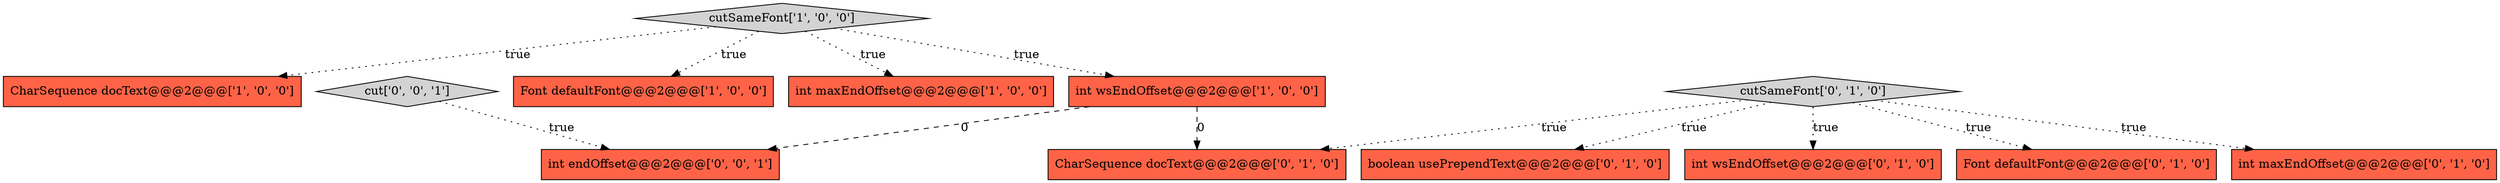 digraph {
2 [style = filled, label = "CharSequence docText@@@2@@@['1', '0', '0']", fillcolor = tomato, shape = box image = "AAA0AAABBB1BBB"];
9 [style = filled, label = "Font defaultFont@@@2@@@['0', '1', '0']", fillcolor = tomato, shape = box image = "AAA0AAABBB2BBB"];
4 [style = filled, label = "int wsEndOffset@@@2@@@['1', '0', '0']", fillcolor = tomato, shape = box image = "AAA1AAABBB1BBB"];
5 [style = filled, label = "int maxEndOffset@@@2@@@['0', '1', '0']", fillcolor = tomato, shape = box image = "AAA0AAABBB2BBB"];
1 [style = filled, label = "Font defaultFont@@@2@@@['1', '0', '0']", fillcolor = tomato, shape = box image = "AAA0AAABBB1BBB"];
7 [style = filled, label = "boolean usePrependText@@@2@@@['0', '1', '0']", fillcolor = tomato, shape = box image = "AAA0AAABBB2BBB"];
11 [style = filled, label = "int endOffset@@@2@@@['0', '0', '1']", fillcolor = tomato, shape = box image = "AAA0AAABBB3BBB"];
10 [style = filled, label = "CharSequence docText@@@2@@@['0', '1', '0']", fillcolor = tomato, shape = box image = "AAA1AAABBB2BBB"];
12 [style = filled, label = "cut['0', '0', '1']", fillcolor = lightgray, shape = diamond image = "AAA0AAABBB3BBB"];
6 [style = filled, label = "int wsEndOffset@@@2@@@['0', '1', '0']", fillcolor = tomato, shape = box image = "AAA0AAABBB2BBB"];
3 [style = filled, label = "cutSameFont['1', '0', '0']", fillcolor = lightgray, shape = diamond image = "AAA0AAABBB1BBB"];
0 [style = filled, label = "int maxEndOffset@@@2@@@['1', '0', '0']", fillcolor = tomato, shape = box image = "AAA0AAABBB1BBB"];
8 [style = filled, label = "cutSameFont['0', '1', '0']", fillcolor = lightgray, shape = diamond image = "AAA0AAABBB2BBB"];
3->4 [style = dotted, label="true"];
8->7 [style = dotted, label="true"];
8->9 [style = dotted, label="true"];
8->6 [style = dotted, label="true"];
4->11 [style = dashed, label="0"];
8->10 [style = dotted, label="true"];
4->10 [style = dashed, label="0"];
8->5 [style = dotted, label="true"];
3->1 [style = dotted, label="true"];
3->2 [style = dotted, label="true"];
3->0 [style = dotted, label="true"];
12->11 [style = dotted, label="true"];
}
